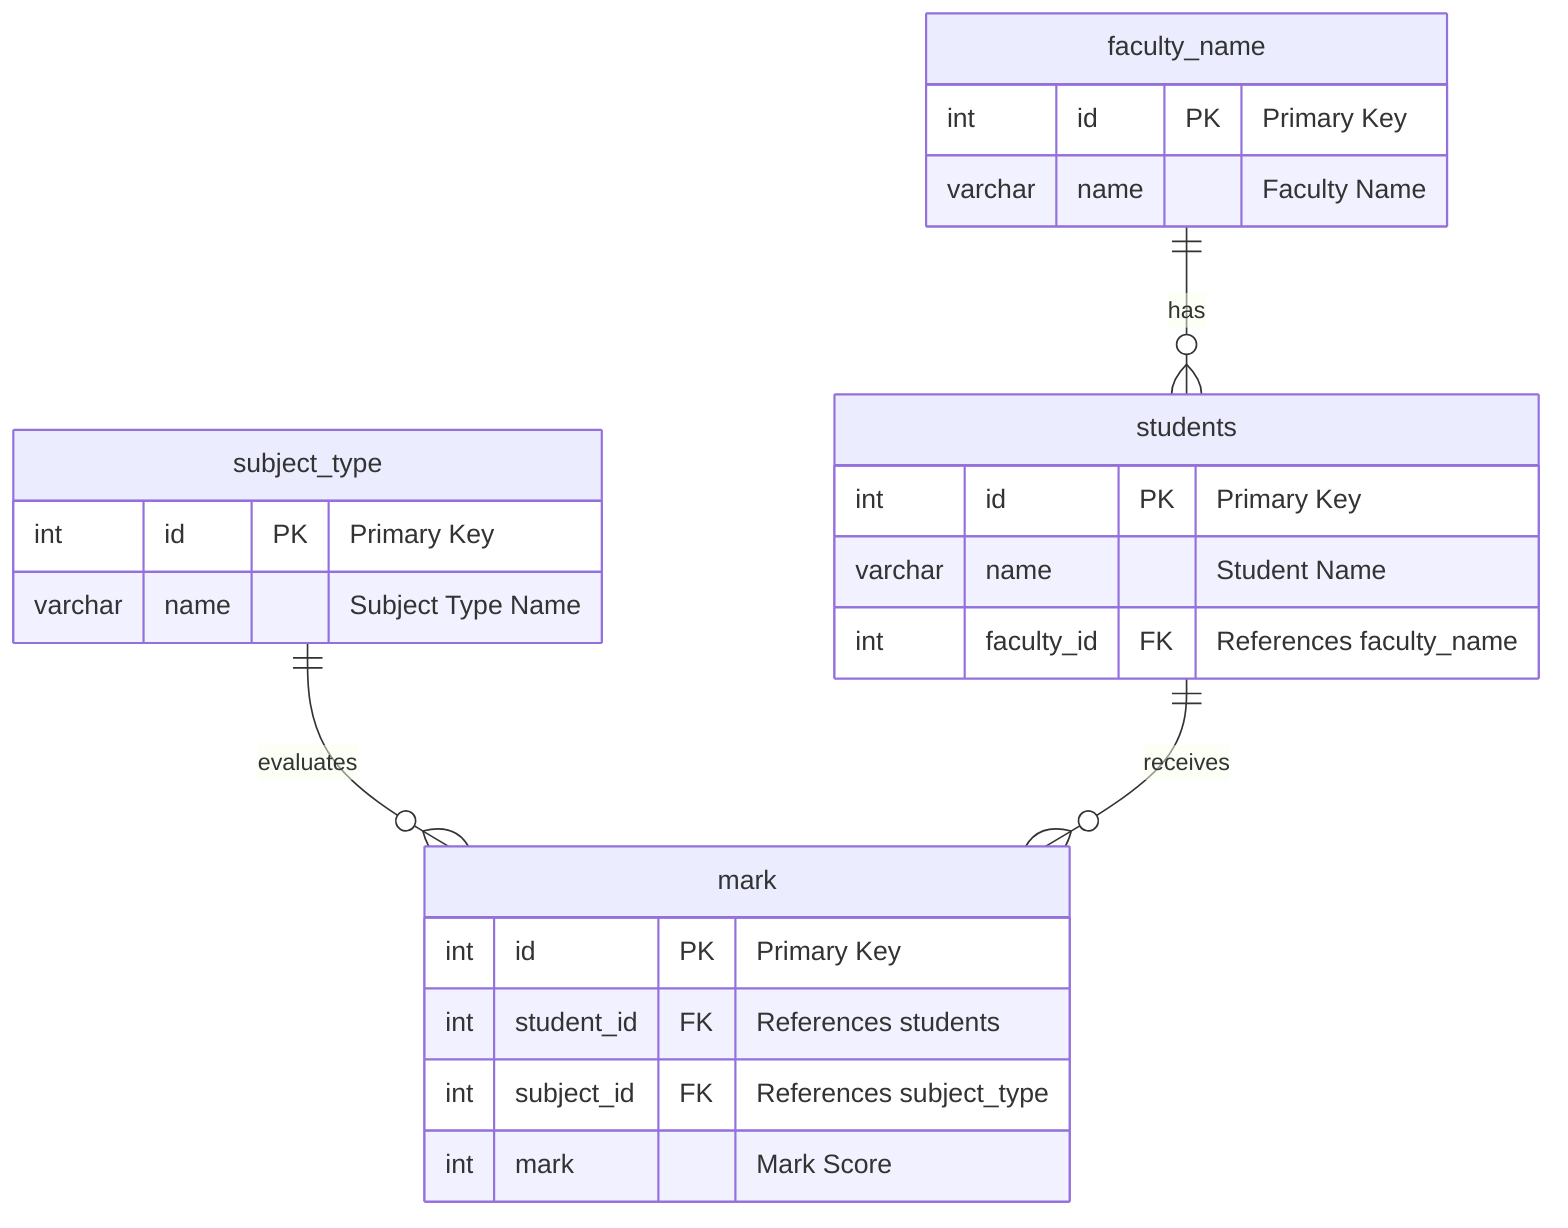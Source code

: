 erDiagram
    faculty_name {
        int id PK "Primary Key"
        varchar name "Faculty Name"
    }
    subject_type {
        int id PK "Primary Key"
        varchar name "Subject Type Name"
    }
    students {
        int id PK "Primary Key"
        varchar name "Student Name"
        int faculty_id FK "References faculty_name"
    }
    mark {
        int id PK "Primary Key"
        int student_id FK "References students"
        int subject_id FK "References subject_type"
        int mark "Mark Score"
    }

    faculty_name ||--o{ students : "has"
    subject_type ||--o{ mark : "evaluates"
    students ||--o{ mark : "receives"
